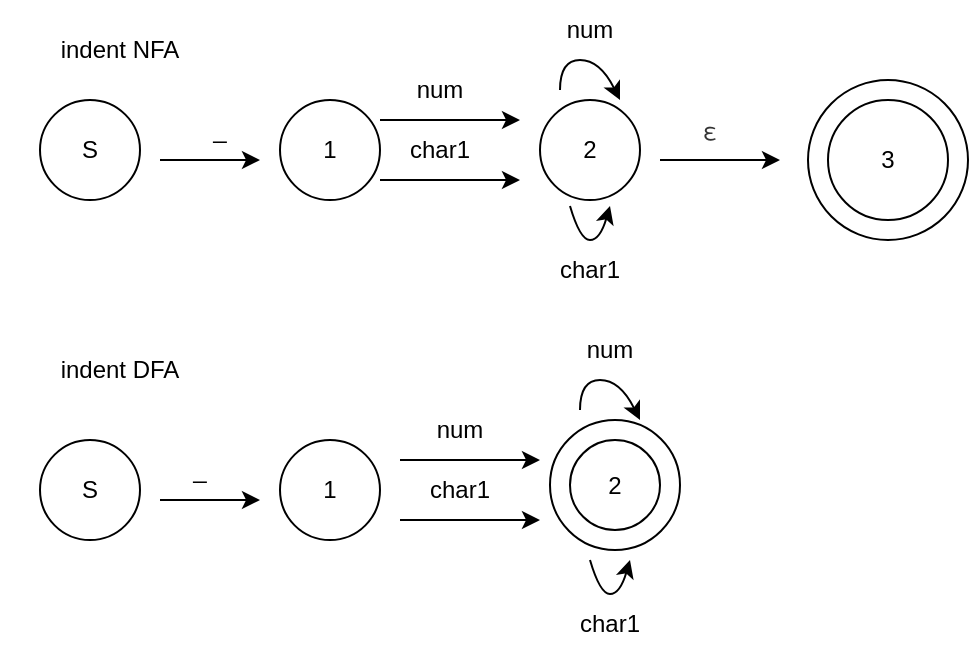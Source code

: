 <mxfile version="17.4.3" type="github">
  <diagram id="gHnlKADD06y7YMySEHZv" name="Page-1">
    <mxGraphModel dx="1247" dy="706" grid="1" gridSize="10" guides="1" tooltips="1" connect="1" arrows="1" fold="1" page="1" pageScale="1" pageWidth="827" pageHeight="1169" math="0" shadow="0">
      <root>
        <mxCell id="0" />
        <mxCell id="1" parent="0" />
        <mxCell id="PjhyALQXg1OT7GTOA4Xk-1" value="S" style="ellipse;whiteSpace=wrap;html=1;aspect=fixed;" vertex="1" parent="1">
          <mxGeometry x="30" y="50" width="50" height="50" as="geometry" />
        </mxCell>
        <mxCell id="PjhyALQXg1OT7GTOA4Xk-2" value="indent NFA" style="text;html=1;strokeColor=none;fillColor=none;align=center;verticalAlign=middle;whiteSpace=wrap;rounded=0;" vertex="1" parent="1">
          <mxGeometry x="10" y="10" width="120" height="30" as="geometry" />
        </mxCell>
        <mxCell id="PjhyALQXg1OT7GTOA4Xk-3" value="" style="endArrow=classic;html=1;rounded=0;" edge="1" parent="1">
          <mxGeometry width="50" height="50" relative="1" as="geometry">
            <mxPoint x="90" y="80" as="sourcePoint" />
            <mxPoint x="140" y="80" as="targetPoint" />
            <Array as="points" />
          </mxGeometry>
        </mxCell>
        <mxCell id="PjhyALQXg1OT7GTOA4Xk-4" value="1" style="ellipse;whiteSpace=wrap;html=1;aspect=fixed;" vertex="1" parent="1">
          <mxGeometry x="150" y="50" width="50" height="50" as="geometry" />
        </mxCell>
        <mxCell id="PjhyALQXg1OT7GTOA4Xk-5" value="_" style="text;html=1;strokeColor=none;fillColor=none;align=center;verticalAlign=middle;whiteSpace=wrap;rounded=0;" vertex="1" parent="1">
          <mxGeometry x="90" y="50" width="60" height="30" as="geometry" />
        </mxCell>
        <mxCell id="PjhyALQXg1OT7GTOA4Xk-9" value="" style="endArrow=classic;html=1;rounded=0;" edge="1" parent="1">
          <mxGeometry width="50" height="50" relative="1" as="geometry">
            <mxPoint x="200" y="60" as="sourcePoint" />
            <mxPoint x="270" y="60" as="targetPoint" />
          </mxGeometry>
        </mxCell>
        <mxCell id="PjhyALQXg1OT7GTOA4Xk-10" value="" style="endArrow=classic;html=1;rounded=0;" edge="1" parent="1">
          <mxGeometry width="50" height="50" relative="1" as="geometry">
            <mxPoint x="200" y="90" as="sourcePoint" />
            <mxPoint x="270" y="90" as="targetPoint" />
          </mxGeometry>
        </mxCell>
        <mxCell id="PjhyALQXg1OT7GTOA4Xk-11" value="num" style="text;html=1;strokeColor=none;fillColor=none;align=center;verticalAlign=middle;whiteSpace=wrap;rounded=0;" vertex="1" parent="1">
          <mxGeometry x="170" y="30" width="120" height="30" as="geometry" />
        </mxCell>
        <mxCell id="PjhyALQXg1OT7GTOA4Xk-12" value="char1" style="text;html=1;strokeColor=none;fillColor=none;align=center;verticalAlign=middle;whiteSpace=wrap;rounded=0;" vertex="1" parent="1">
          <mxGeometry x="190" y="60" width="80" height="30" as="geometry" />
        </mxCell>
        <mxCell id="PjhyALQXg1OT7GTOA4Xk-13" value="2" style="ellipse;whiteSpace=wrap;html=1;aspect=fixed;" vertex="1" parent="1">
          <mxGeometry x="280" y="50" width="50" height="50" as="geometry" />
        </mxCell>
        <mxCell id="PjhyALQXg1OT7GTOA4Xk-14" value="" style="curved=1;endArrow=classic;html=1;rounded=0;exitX=1;exitY=0.5;exitDx=0;exitDy=0;" edge="1" parent="1" source="PjhyALQXg1OT7GTOA4Xk-11">
          <mxGeometry width="50" height="50" relative="1" as="geometry">
            <mxPoint x="300" y="50" as="sourcePoint" />
            <mxPoint x="320" y="50" as="targetPoint" />
            <Array as="points">
              <mxPoint x="290" y="30" />
              <mxPoint x="310" y="30" />
            </Array>
          </mxGeometry>
        </mxCell>
        <mxCell id="PjhyALQXg1OT7GTOA4Xk-15" value="num" style="text;html=1;strokeColor=none;fillColor=none;align=center;verticalAlign=middle;whiteSpace=wrap;rounded=0;" vertex="1" parent="1">
          <mxGeometry x="275" width="60" height="30" as="geometry" />
        </mxCell>
        <mxCell id="PjhyALQXg1OT7GTOA4Xk-17" value="" style="curved=1;endArrow=classic;html=1;rounded=0;" edge="1" parent="1">
          <mxGeometry width="50" height="50" relative="1" as="geometry">
            <mxPoint x="295" y="103" as="sourcePoint" />
            <mxPoint x="315" y="103" as="targetPoint" />
            <Array as="points">
              <mxPoint x="300" y="120" />
              <mxPoint x="310" y="120" />
            </Array>
          </mxGeometry>
        </mxCell>
        <mxCell id="PjhyALQXg1OT7GTOA4Xk-18" value="char1" style="text;html=1;strokeColor=none;fillColor=none;align=center;verticalAlign=middle;whiteSpace=wrap;rounded=0;" vertex="1" parent="1">
          <mxGeometry x="275" y="120" width="60" height="30" as="geometry" />
        </mxCell>
        <mxCell id="PjhyALQXg1OT7GTOA4Xk-19" value="" style="endArrow=classic;html=1;rounded=0;" edge="1" parent="1">
          <mxGeometry width="50" height="50" relative="1" as="geometry">
            <mxPoint x="340" y="80" as="sourcePoint" />
            <mxPoint x="400" y="80" as="targetPoint" />
          </mxGeometry>
        </mxCell>
        <mxCell id="PjhyALQXg1OT7GTOA4Xk-20" value="&lt;span style=&quot;color: rgb(51 , 51 , 51) ; font-family: &amp;#34;helvetica neue&amp;#34; , &amp;#34;helvetica&amp;#34; , &amp;#34;arial&amp;#34; , &amp;#34;pingfang sc&amp;#34; , &amp;#34;hiragino sans gb&amp;#34; , &amp;#34;microsoft yahei&amp;#34; , &amp;#34;wenquanyi micro hei&amp;#34; , sans-serif ; background-color: rgb(255 , 255 , 255)&quot;&gt;ε&lt;/span&gt;" style="text;html=1;strokeColor=none;fillColor=none;align=center;verticalAlign=middle;whiteSpace=wrap;rounded=0;" vertex="1" parent="1">
          <mxGeometry x="335" y="50" width="60" height="30" as="geometry" />
        </mxCell>
        <mxCell id="PjhyALQXg1OT7GTOA4Xk-21" value="" style="ellipse;whiteSpace=wrap;html=1;aspect=fixed;" vertex="1" parent="1">
          <mxGeometry x="414" y="40" width="80" height="80" as="geometry" />
        </mxCell>
        <mxCell id="PjhyALQXg1OT7GTOA4Xk-22" value="" style="ellipse;whiteSpace=wrap;html=1;aspect=fixed;" vertex="1" parent="1">
          <mxGeometry x="424" y="50" width="60" height="60" as="geometry" />
        </mxCell>
        <mxCell id="PjhyALQXg1OT7GTOA4Xk-23" value="3" style="text;html=1;strokeColor=none;fillColor=none;align=center;verticalAlign=middle;whiteSpace=wrap;rounded=0;" vertex="1" parent="1">
          <mxGeometry x="424" y="65" width="60" height="30" as="geometry" />
        </mxCell>
        <mxCell id="PjhyALQXg1OT7GTOA4Xk-24" value="indent DFA" style="text;html=1;strokeColor=none;fillColor=none;align=center;verticalAlign=middle;whiteSpace=wrap;rounded=0;" vertex="1" parent="1">
          <mxGeometry x="10" y="170" width="120" height="30" as="geometry" />
        </mxCell>
        <mxCell id="PjhyALQXg1OT7GTOA4Xk-25" value="S" style="ellipse;whiteSpace=wrap;html=1;aspect=fixed;" vertex="1" parent="1">
          <mxGeometry x="30" y="220" width="50" height="50" as="geometry" />
        </mxCell>
        <mxCell id="PjhyALQXg1OT7GTOA4Xk-26" value="_" style="text;html=1;strokeColor=none;fillColor=none;align=center;verticalAlign=middle;whiteSpace=wrap;rounded=0;" vertex="1" parent="1">
          <mxGeometry x="80" y="220" width="60" height="30" as="geometry" />
        </mxCell>
        <mxCell id="PjhyALQXg1OT7GTOA4Xk-29" value="" style="endArrow=classic;html=1;rounded=0;entryX=1;entryY=1;entryDx=0;entryDy=0;" edge="1" parent="1" target="PjhyALQXg1OT7GTOA4Xk-26">
          <mxGeometry width="50" height="50" relative="1" as="geometry">
            <mxPoint x="90" y="250" as="sourcePoint" />
            <mxPoint x="140" y="200" as="targetPoint" />
          </mxGeometry>
        </mxCell>
        <mxCell id="PjhyALQXg1OT7GTOA4Xk-30" value="1" style="ellipse;whiteSpace=wrap;html=1;aspect=fixed;" vertex="1" parent="1">
          <mxGeometry x="150" y="220" width="50" height="50" as="geometry" />
        </mxCell>
        <mxCell id="PjhyALQXg1OT7GTOA4Xk-31" value="" style="endArrow=classic;html=1;rounded=0;" edge="1" parent="1">
          <mxGeometry width="50" height="50" relative="1" as="geometry">
            <mxPoint x="210" y="230" as="sourcePoint" />
            <mxPoint x="280" y="230" as="targetPoint" />
          </mxGeometry>
        </mxCell>
        <mxCell id="PjhyALQXg1OT7GTOA4Xk-32" value="" style="endArrow=classic;html=1;rounded=0;" edge="1" parent="1">
          <mxGeometry width="50" height="50" relative="1" as="geometry">
            <mxPoint x="210" y="260" as="sourcePoint" />
            <mxPoint x="280" y="260" as="targetPoint" />
          </mxGeometry>
        </mxCell>
        <mxCell id="PjhyALQXg1OT7GTOA4Xk-33" value="char1" style="text;html=1;strokeColor=none;fillColor=none;align=center;verticalAlign=middle;whiteSpace=wrap;rounded=0;" vertex="1" parent="1">
          <mxGeometry x="200" y="230" width="80" height="30" as="geometry" />
        </mxCell>
        <mxCell id="PjhyALQXg1OT7GTOA4Xk-34" value="" style="ellipse;whiteSpace=wrap;html=1;aspect=fixed;" vertex="1" parent="1">
          <mxGeometry x="285" y="210" width="65" height="65" as="geometry" />
        </mxCell>
        <mxCell id="PjhyALQXg1OT7GTOA4Xk-35" value="" style="curved=1;endArrow=classic;html=1;rounded=0;exitX=1;exitY=0.5;exitDx=0;exitDy=0;" edge="1" parent="1">
          <mxGeometry width="50" height="50" relative="1" as="geometry">
            <mxPoint x="300" y="205" as="sourcePoint" />
            <mxPoint x="330" y="210" as="targetPoint" />
            <Array as="points">
              <mxPoint x="300" y="190" />
              <mxPoint x="320" y="190" />
            </Array>
          </mxGeometry>
        </mxCell>
        <mxCell id="PjhyALQXg1OT7GTOA4Xk-36" value="num" style="text;html=1;strokeColor=none;fillColor=none;align=center;verticalAlign=middle;whiteSpace=wrap;rounded=0;" vertex="1" parent="1">
          <mxGeometry x="285" y="160" width="60" height="30" as="geometry" />
        </mxCell>
        <mxCell id="PjhyALQXg1OT7GTOA4Xk-37" value="" style="curved=1;endArrow=classic;html=1;rounded=0;" edge="1" parent="1">
          <mxGeometry width="50" height="50" relative="1" as="geometry">
            <mxPoint x="305" y="280" as="sourcePoint" />
            <mxPoint x="325" y="280" as="targetPoint" />
            <Array as="points">
              <mxPoint x="310" y="297" />
              <mxPoint x="320" y="297" />
            </Array>
          </mxGeometry>
        </mxCell>
        <mxCell id="PjhyALQXg1OT7GTOA4Xk-38" value="char1" style="text;html=1;strokeColor=none;fillColor=none;align=center;verticalAlign=middle;whiteSpace=wrap;rounded=0;" vertex="1" parent="1">
          <mxGeometry x="285" y="297" width="60" height="30" as="geometry" />
        </mxCell>
        <mxCell id="PjhyALQXg1OT7GTOA4Xk-39" value="num" style="text;html=1;strokeColor=none;fillColor=none;align=center;verticalAlign=middle;whiteSpace=wrap;rounded=0;" vertex="1" parent="1">
          <mxGeometry x="225" y="200" width="30" height="30" as="geometry" />
        </mxCell>
        <mxCell id="PjhyALQXg1OT7GTOA4Xk-40" value="2" style="ellipse;whiteSpace=wrap;html=1;aspect=fixed;" vertex="1" parent="1">
          <mxGeometry x="295" y="220" width="45" height="45" as="geometry" />
        </mxCell>
      </root>
    </mxGraphModel>
  </diagram>
</mxfile>
